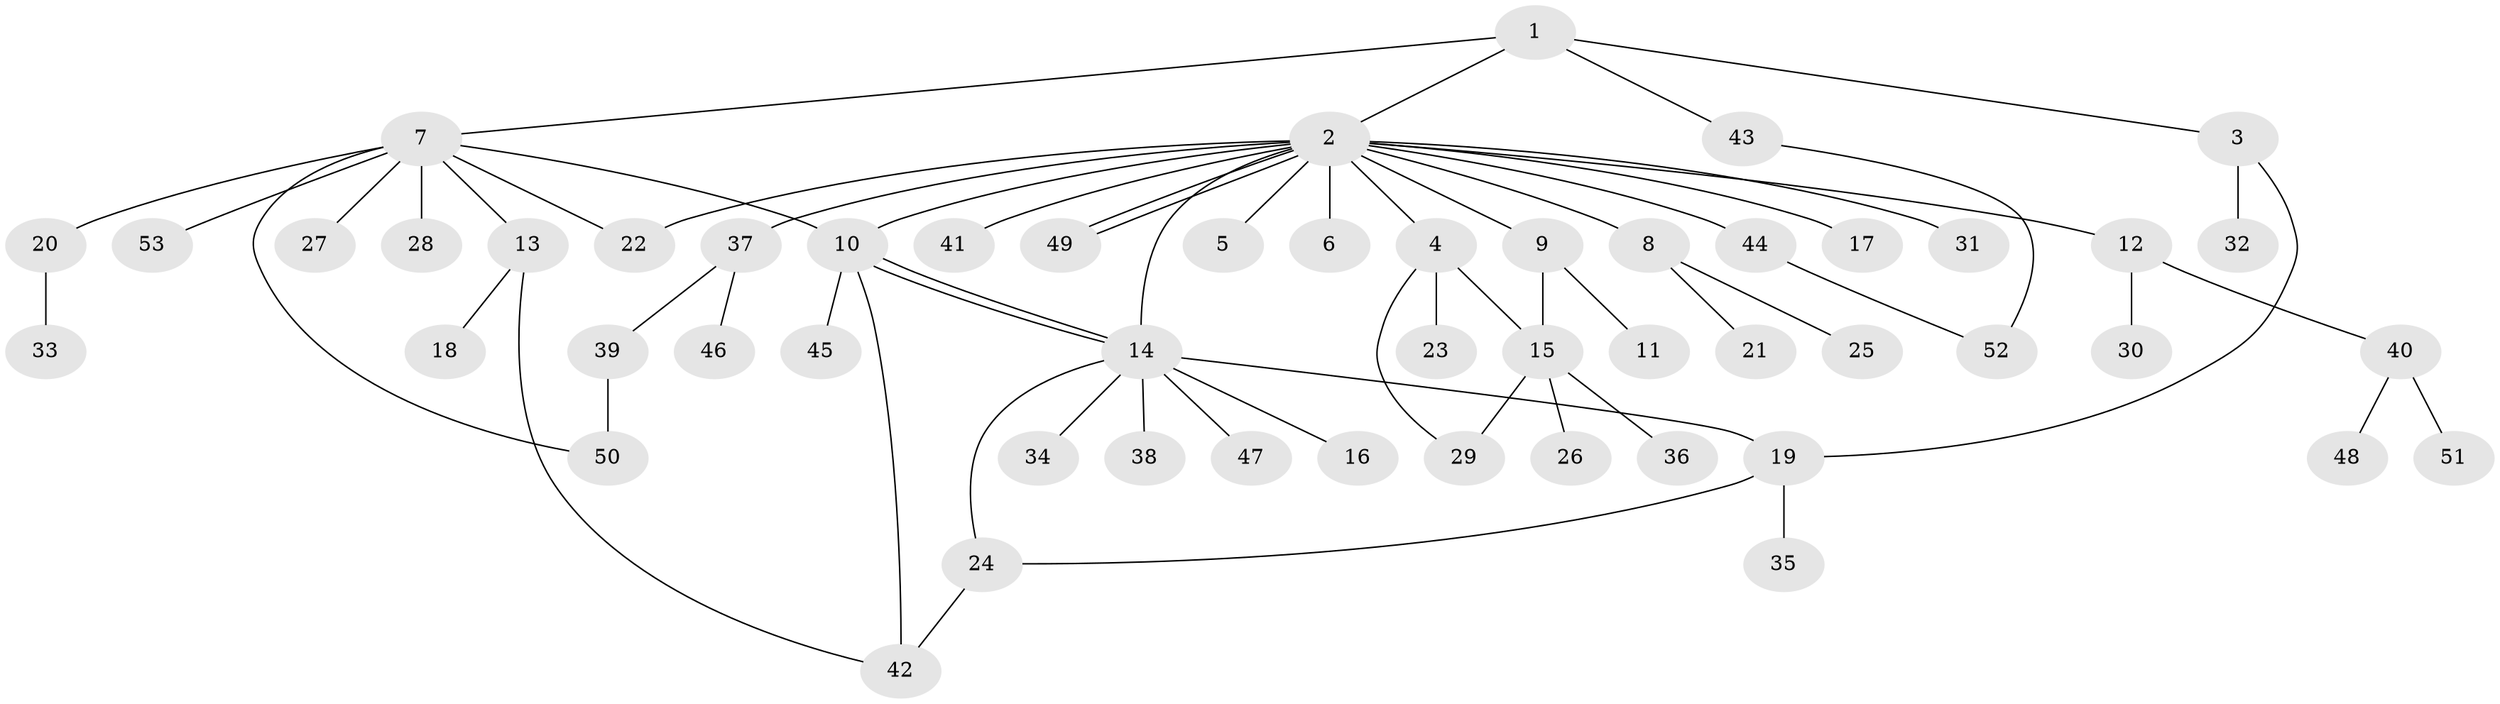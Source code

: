 // Generated by graph-tools (version 1.1) at 2025/49/03/09/25 03:49:47]
// undirected, 53 vertices, 65 edges
graph export_dot {
graph [start="1"]
  node [color=gray90,style=filled];
  1;
  2;
  3;
  4;
  5;
  6;
  7;
  8;
  9;
  10;
  11;
  12;
  13;
  14;
  15;
  16;
  17;
  18;
  19;
  20;
  21;
  22;
  23;
  24;
  25;
  26;
  27;
  28;
  29;
  30;
  31;
  32;
  33;
  34;
  35;
  36;
  37;
  38;
  39;
  40;
  41;
  42;
  43;
  44;
  45;
  46;
  47;
  48;
  49;
  50;
  51;
  52;
  53;
  1 -- 2;
  1 -- 3;
  1 -- 7;
  1 -- 43;
  2 -- 4;
  2 -- 5;
  2 -- 6;
  2 -- 8;
  2 -- 9;
  2 -- 10;
  2 -- 12;
  2 -- 14;
  2 -- 17;
  2 -- 22;
  2 -- 31;
  2 -- 37;
  2 -- 41;
  2 -- 44;
  2 -- 49;
  2 -- 49;
  3 -- 19;
  3 -- 32;
  4 -- 15;
  4 -- 23;
  4 -- 29;
  7 -- 10;
  7 -- 13;
  7 -- 20;
  7 -- 22;
  7 -- 27;
  7 -- 28;
  7 -- 50;
  7 -- 53;
  8 -- 21;
  8 -- 25;
  9 -- 11;
  9 -- 15;
  10 -- 14;
  10 -- 14;
  10 -- 42;
  10 -- 45;
  12 -- 30;
  12 -- 40;
  13 -- 18;
  13 -- 42;
  14 -- 16;
  14 -- 19;
  14 -- 24;
  14 -- 34;
  14 -- 38;
  14 -- 47;
  15 -- 26;
  15 -- 29;
  15 -- 36;
  19 -- 24;
  19 -- 35;
  20 -- 33;
  24 -- 42;
  37 -- 39;
  37 -- 46;
  39 -- 50;
  40 -- 48;
  40 -- 51;
  43 -- 52;
  44 -- 52;
}
